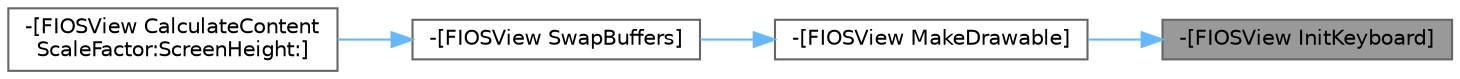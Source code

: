 digraph "-[FIOSView InitKeyboard]"
{
 // INTERACTIVE_SVG=YES
 // LATEX_PDF_SIZE
  bgcolor="transparent";
  edge [fontname=Helvetica,fontsize=10,labelfontname=Helvetica,labelfontsize=10];
  node [fontname=Helvetica,fontsize=10,shape=box,height=0.2,width=0.4];
  rankdir="RL";
  Node1 [id="Node000001",label="-[FIOSView InitKeyboard]",height=0.2,width=0.4,color="gray40", fillcolor="grey60", style="filled", fontcolor="black",tooltip=" "];
  Node1 -> Node2 [id="edge1_Node000001_Node000002",dir="back",color="steelblue1",style="solid",tooltip=" "];
  Node2 [id="Node000002",label="-[FIOSView MakeDrawable]",height=0.2,width=0.4,color="grey40", fillcolor="white", style="filled",URL="$df/d36/interfaceFIOSView.html#abdd691b80fc04ad0e24ef01a8f3e1c36",tooltip=" "];
  Node2 -> Node3 [id="edge2_Node000002_Node000003",dir="back",color="steelblue1",style="solid",tooltip=" "];
  Node3 [id="Node000003",label="-[FIOSView SwapBuffers]",height=0.2,width=0.4,color="grey40", fillcolor="white", style="filled",URL="$df/d36/interfaceFIOSView.html#abdc1a958cc70ee9f164f6a41639aa76c",tooltip=" "];
  Node3 -> Node4 [id="edge3_Node000003_Node000004",dir="back",color="steelblue1",style="solid",tooltip=" "];
  Node4 [id="Node000004",label="-[FIOSView CalculateContent\lScaleFactor:ScreenHeight:]",height=0.2,width=0.4,color="grey40", fillcolor="white", style="filled",URL="$df/d36/interfaceFIOSView.html#a378fa6a7867bc3f4f01ed227a7441c88",tooltip=" "];
}

